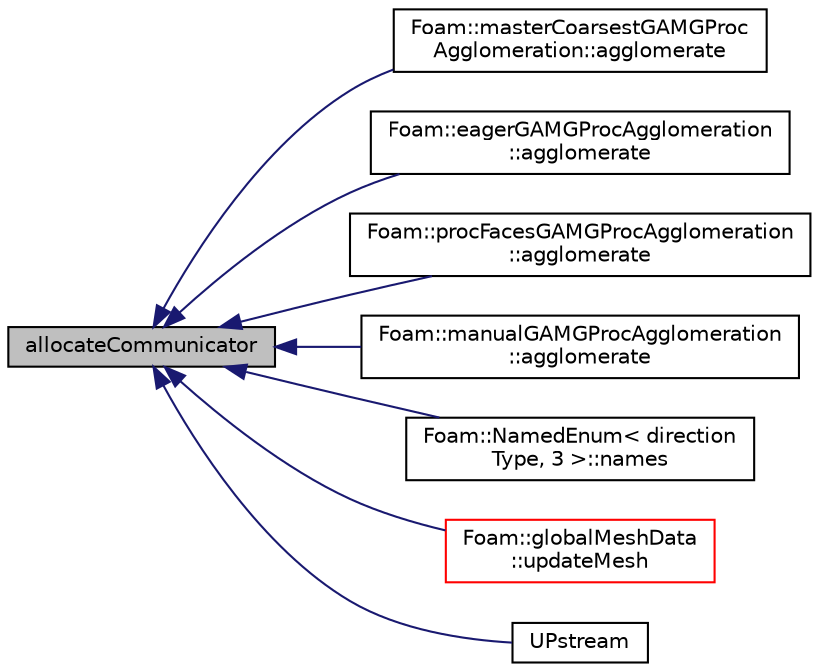 digraph "allocateCommunicator"
{
  bgcolor="transparent";
  edge [fontname="Helvetica",fontsize="10",labelfontname="Helvetica",labelfontsize="10"];
  node [fontname="Helvetica",fontsize="10",shape=record];
  rankdir="LR";
  Node102 [label="allocateCommunicator",height=0.2,width=0.4,color="black", fillcolor="grey75", style="filled", fontcolor="black"];
  Node102 -> Node103 [dir="back",color="midnightblue",fontsize="10",style="solid",fontname="Helvetica"];
  Node103 [label="Foam::masterCoarsestGAMGProc\lAgglomeration::agglomerate",height=0.2,width=0.4,color="black",URL="$a28033.html#aafdd9615cff0be3c3c601afb8526aee5",tooltip="Modify agglomeration. Return true if modified. "];
  Node102 -> Node104 [dir="back",color="midnightblue",fontsize="10",style="solid",fontname="Helvetica"];
  Node104 [label="Foam::eagerGAMGProcAgglomeration\l::agglomerate",height=0.2,width=0.4,color="black",URL="$a28021.html#aafdd9615cff0be3c3c601afb8526aee5",tooltip="Modify agglomeration. Return true if modified. "];
  Node102 -> Node105 [dir="back",color="midnightblue",fontsize="10",style="solid",fontname="Helvetica"];
  Node105 [label="Foam::procFacesGAMGProcAgglomeration\l::agglomerate",height=0.2,width=0.4,color="black",URL="$a28041.html#aafdd9615cff0be3c3c601afb8526aee5",tooltip="Modify agglomeration. Return true if modified. "];
  Node102 -> Node106 [dir="back",color="midnightblue",fontsize="10",style="solid",fontname="Helvetica"];
  Node106 [label="Foam::manualGAMGProcAgglomeration\l::agglomerate",height=0.2,width=0.4,color="black",URL="$a28029.html#aafdd9615cff0be3c3c601afb8526aee5",tooltip="Modify agglomeration. Return true if modified. "];
  Node102 -> Node107 [dir="back",color="midnightblue",fontsize="10",style="solid",fontname="Helvetica"];
  Node107 [label="Foam::NamedEnum\< direction\lType, 3 \>::names",height=0.2,width=0.4,color="black",URL="$a27113.html#a7350da3a0edd92cd11e6c479c9967dc8"];
  Node102 -> Node108 [dir="back",color="midnightblue",fontsize="10",style="solid",fontname="Helvetica"];
  Node108 [label="Foam::globalMeshData\l::updateMesh",height=0.2,width=0.4,color="red",URL="$a28485.html#ae5693a309a936ac1040dd48c2881677f",tooltip="Change global mesh data given a topological change. Does a. "];
  Node102 -> Node133 [dir="back",color="midnightblue",fontsize="10",style="solid",fontname="Helvetica"];
  Node133 [label="UPstream",height=0.2,width=0.4,color="black",URL="$a27377.html#a47ca3cebb1145f967f56f63a7fac7f0c",tooltip="Construct given optional buffer size. "];
}
